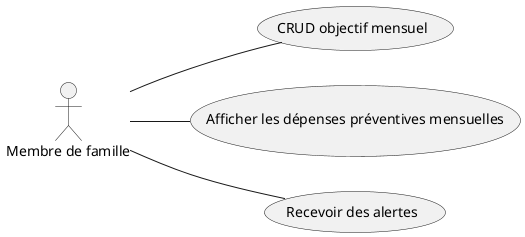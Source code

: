 @startuml
left to right direction

actor "Membre de famille" as utilisateur

utilisateur -- (CRUD objectif mensuel)
utilisateur -- (Afficher les dépenses préventives mensuelles)
utilisateur -- (Recevoir des alertes)


@enduml


